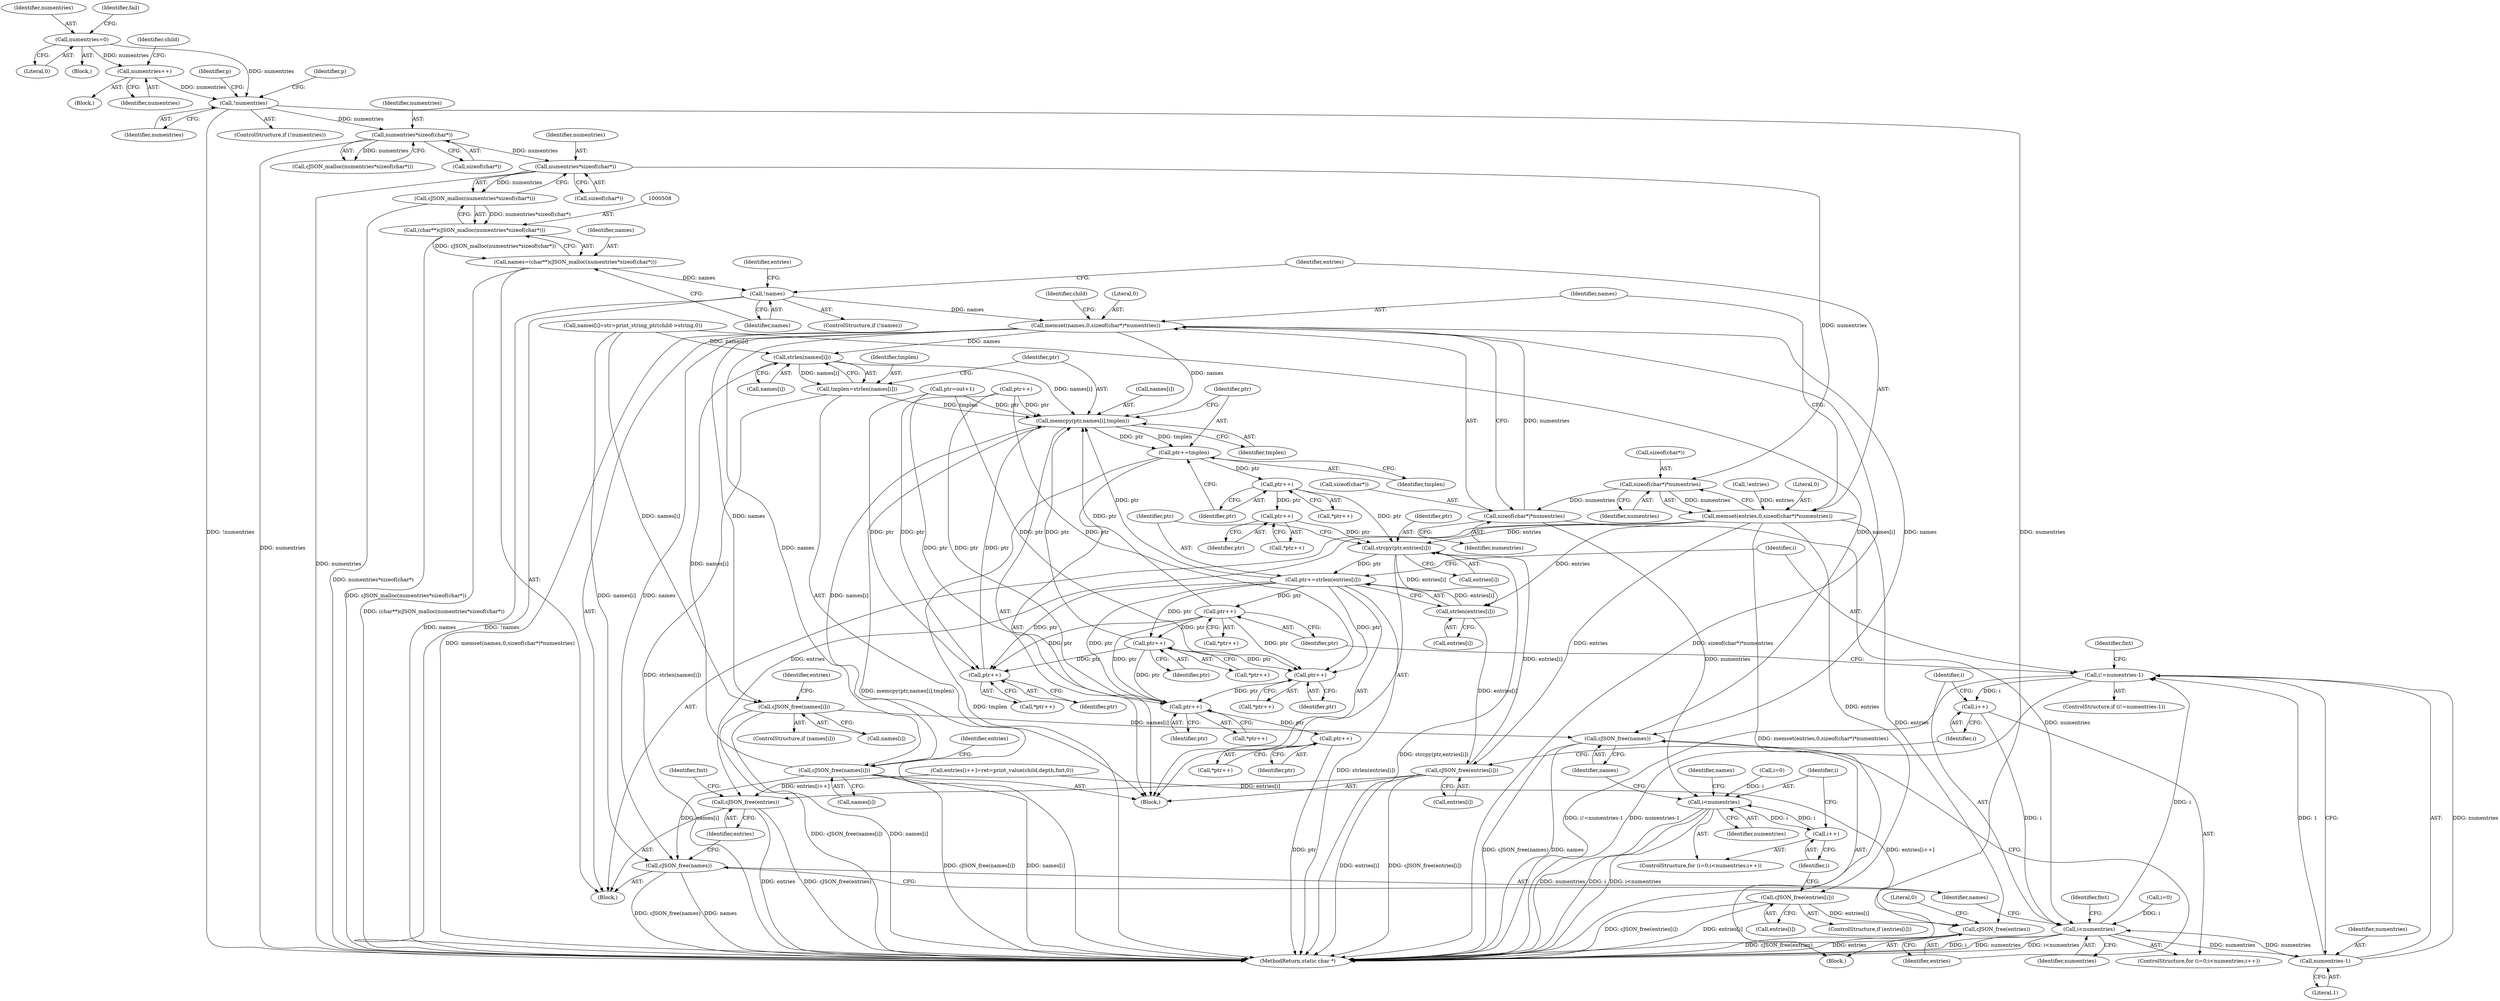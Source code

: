 digraph "0_iperf_91f2fa59e8ed80dfbf400add0164ee0e508e412a_42@API" {
"1000510" [label="(Call,numentries*sizeof(char*))"];
"1000496" [label="(Call,numentries*sizeof(char*))"];
"1000167" [label="(Call,!numentries)"];
"1000159" [label="(Call,numentries++)"];
"1000145" [label="(Call,numentries=0)"];
"1000509" [label="(Call,cJSON_malloc(numentries*sizeof(char*)))"];
"1000507" [label="(Call,(char**)cJSON_malloc(numentries*sizeof(char*)))"];
"1000505" [label="(Call,names=(char**)cJSON_malloc(numentries*sizeof(char*)))"];
"1000515" [label="(Call,!names)"];
"1000529" [label="(Call,memset(names,0,sizeof(char*)*numentries))"];
"1000638" [label="(Call,cJSON_free(names[i]))"];
"1000650" [label="(Call,cJSON_free(names))"];
"1000704" [label="(Call,strlen(names[i]))"];
"1000702" [label="(Call,tmplen=strlen(names[i]))"];
"1000708" [label="(Call,memcpy(ptr,names[i],tmplen))"];
"1000714" [label="(Call,ptr+=tmplen)"];
"1000719" [label="(Call,ptr++)"];
"1000726" [label="(Call,ptr++)"];
"1000729" [label="(Call,strcpy(ptr,entries[i]))"];
"1000734" [label="(Call,ptr+=strlen(entries[i]))"];
"1000699" [label="(Call,ptr++)"];
"1000748" [label="(Call,ptr++)"];
"1000755" [label="(Call,ptr++)"];
"1000789" [label="(Call,ptr++)"];
"1000794" [label="(Call,ptr++)"];
"1000799" [label="(Call,ptr++)"];
"1000736" [label="(Call,strlen(entries[i]))"];
"1000766" [label="(Call,cJSON_free(entries[i]))"];
"1000772" [label="(Call,cJSON_free(entries))"];
"1000762" [label="(Call,cJSON_free(names[i]))"];
"1000770" [label="(Call,cJSON_free(names))"];
"1000525" [label="(Call,sizeof(char*)*numentries)"];
"1000522" [label="(Call,memset(entries,0,sizeof(char*)*numentries))"];
"1000646" [label="(Call,cJSON_free(entries[i]))"];
"1000652" [label="(Call,cJSON_free(entries))"];
"1000532" [label="(Call,sizeof(char*)*numentries)"];
"1000628" [label="(Call,i<numentries)"];
"1000631" [label="(Call,i++)"];
"1000680" [label="(Call,i<numentries)"];
"1000741" [label="(Call,i!=numentries-1)"];
"1000683" [label="(Call,i++)"];
"1000743" [label="(Call,numentries-1)"];
"1000509" [label="(Call,cJSON_malloc(numentries*sizeof(char*)))"];
"1000242" [label="(Identifier,p)"];
"1000714" [label="(Call,ptr+=tmplen)"];
"1000646" [label="(Call,cJSON_free(entries[i]))"];
"1000741" [label="(Call,i!=numentries-1)"];
"1000522" [label="(Call,memset(entries,0,sizeof(char*)*numentries))"];
"1000681" [label="(Identifier,i)"];
"1000530" [label="(Identifier,names)"];
"1000652" [label="(Call,cJSON_free(entries))"];
"1000498" [label="(Call,sizeof(char*))"];
"1000505" [label="(Call,names=(char**)cJSON_malloc(numentries*sizeof(char*)))"];
"1000729" [label="(Call,strcpy(ptr,entries[i]))"];
"1000636" [label="(Identifier,names)"];
"1000747" [label="(Call,*ptr++)"];
"1000726" [label="(Call,ptr++)"];
"1000146" [label="(Identifier,numentries)"];
"1000511" [label="(Identifier,numentries)"];
"1000162" [label="(Identifier,child)"];
"1000514" [label="(ControlStructure,if (!names))"];
"1000634" [label="(ControlStructure,if (names[i]))"];
"1000762" [label="(Call,cJSON_free(names[i]))"];
"1000537" [label="(Identifier,child)"];
"1000533" [label="(Call,sizeof(char*))"];
"1000510" [label="(Call,numentries*sizeof(char*))"];
"1000639" [label="(Call,names[i])"];
"1000647" [label="(Call,entries[i])"];
"1000145" [label="(Call,numentries=0)"];
"1000669" [label="(Call,ptr++)"];
"1000800" [label="(Identifier,ptr)"];
"1000793" [label="(Call,*ptr++)"];
"1000709" [label="(Identifier,ptr)"];
"1000685" [label="(Block,)"];
"1000772" [label="(Call,cJSON_free(entries))"];
"1000512" [label="(Call,sizeof(char*))"];
"1000755" [label="(Call,ptr++)"];
"1000734" [label="(Call,ptr+=strlen(entries[i]))"];
"1000683" [label="(Call,i++)"];
"1000766" [label="(Call,cJSON_free(entries[i]))"];
"1000495" [label="(Call,cJSON_malloc(numentries*sizeof(char*)))"];
"1000799" [label="(Call,ptr++)"];
"1000700" [label="(Identifier,ptr)"];
"1000167" [label="(Call,!numentries)"];
"1000496" [label="(Call,numentries*sizeof(char*))"];
"1000653" [label="(Identifier,entries)"];
"1000752" [label="(Identifier,fmt)"];
"1000171" [label="(Identifier,p)"];
"1000719" [label="(Call,ptr++)"];
"1000740" [label="(ControlStructure,if (i!=numentries-1))"];
"1000650" [label="(Call,cJSON_free(names))"];
"1000160" [label="(Identifier,numentries)"];
"1000631" [label="(Call,i++)"];
"1000168" [label="(Identifier,numentries)"];
"1000725" [label="(Call,*ptr++)"];
"1000702" [label="(Call,tmplen=strlen(names[i]))"];
"1000642" [label="(ControlStructure,if (entries[i]))"];
"1000682" [label="(Identifier,numentries)"];
"1000644" [label="(Identifier,entries)"];
"1000731" [label="(Call,entries[i])"];
"1000748" [label="(Call,ptr++)"];
"1000703" [label="(Identifier,tmplen)"];
"1000624" [label="(ControlStructure,for (i=0;i<numentries;i++))"];
"1000523" [label="(Identifier,entries)"];
"1000789" [label="(Call,ptr++)"];
"1000794" [label="(Call,ptr++)"];
"1000677" [label="(Call,i=0)"];
"1000497" [label="(Identifier,numentries)"];
"1000490" [label="(Block,)"];
"1000771" [label="(Identifier,names)"];
"1000710" [label="(Call,names[i])"];
"1000737" [label="(Call,entries[i])"];
"1000763" [label="(Call,names[i])"];
"1000730" [label="(Identifier,ptr)"];
"1000749" [label="(Identifier,ptr)"];
"1000804" [label="(MethodReturn,static char *)"];
"1000767" [label="(Call,entries[i])"];
"1000531" [label="(Literal,0)"];
"1000629" [label="(Identifier,i)"];
"1000529" [label="(Call,memset(names,0,sizeof(char*)*numentries))"];
"1000742" [label="(Identifier,i)"];
"1000535" [label="(Identifier,numentries)"];
"1000147" [label="(Literal,0)"];
"1000795" [label="(Identifier,ptr)"];
"1000744" [label="(Identifier,numentries)"];
"1000554" [label="(Call,names[i]=str=print_string_ptr(child->string,0))"];
"1000699" [label="(Call,ptr++)"];
"1000532" [label="(Call,sizeof(char*)*numentries)"];
"1000623" [label="(Block,)"];
"1000655" [label="(Literal,0)"];
"1000713" [label="(Identifier,tmplen)"];
"1000507" [label="(Call,(char**)cJSON_malloc(numentries*sizeof(char*)))"];
"1000525" [label="(Call,sizeof(char*)*numentries)"];
"1000704" [label="(Call,strlen(names[i]))"];
"1000516" [label="(Identifier,names)"];
"1000715" [label="(Identifier,ptr)"];
"1000684" [label="(Identifier,i)"];
"1000768" [label="(Identifier,entries)"];
"1000524" [label="(Literal,0)"];
"1000745" [label="(Literal,1)"];
"1000705" [label="(Call,names[i])"];
"1000150" [label="(Identifier,fail)"];
"1000708" [label="(Call,memcpy(ptr,names[i],tmplen))"];
"1000158" [label="(Block,)"];
"1000756" [label="(Identifier,ptr)"];
"1000680" [label="(Call,i<numentries)"];
"1000519" [label="(Identifier,entries)"];
"1000515" [label="(Call,!names)"];
"1000166" [label="(ControlStructure,if (!numentries))"];
"1000526" [label="(Call,sizeof(char*))"];
"1000718" [label="(Call,*ptr++)"];
"1000798" [label="(Call,*ptr++)"];
"1000628" [label="(Call,i<numentries)"];
"1000727" [label="(Identifier,ptr)"];
"1000660" [label="(Call,ptr=out+1)"];
"1000775" [label="(Identifier,fmt)"];
"1000565" [label="(Call,entries[i++]=ret=print_value(child,depth,fmt,0))"];
"1000698" [label="(Call,*ptr++)"];
"1000113" [label="(Block,)"];
"1000716" [label="(Identifier,tmplen)"];
"1000735" [label="(Identifier,ptr)"];
"1000754" [label="(Call,*ptr++)"];
"1000743" [label="(Call,numentries-1)"];
"1000501" [label="(Call,!entries)"];
"1000638" [label="(Call,cJSON_free(names[i]))"];
"1000159" [label="(Call,numentries++)"];
"1000632" [label="(Identifier,i)"];
"1000506" [label="(Identifier,names)"];
"1000630" [label="(Identifier,numentries)"];
"1000676" [label="(ControlStructure,for (i=0;i<numentries;i++))"];
"1000790" [label="(Identifier,ptr)"];
"1000528" [label="(Identifier,numentries)"];
"1000788" [label="(Call,*ptr++)"];
"1000625" [label="(Call,i=0)"];
"1000651" [label="(Identifier,names)"];
"1000736" [label="(Call,strlen(entries[i]))"];
"1000770" [label="(Call,cJSON_free(names))"];
"1000773" [label="(Identifier,entries)"];
"1000687" [label="(Identifier,fmt)"];
"1000720" [label="(Identifier,ptr)"];
"1000510" -> "1000509"  [label="AST: "];
"1000510" -> "1000512"  [label="CFG: "];
"1000511" -> "1000510"  [label="AST: "];
"1000512" -> "1000510"  [label="AST: "];
"1000509" -> "1000510"  [label="CFG: "];
"1000510" -> "1000804"  [label="DDG: numentries"];
"1000510" -> "1000509"  [label="DDG: numentries"];
"1000496" -> "1000510"  [label="DDG: numentries"];
"1000510" -> "1000525"  [label="DDG: numentries"];
"1000496" -> "1000495"  [label="AST: "];
"1000496" -> "1000498"  [label="CFG: "];
"1000497" -> "1000496"  [label="AST: "];
"1000498" -> "1000496"  [label="AST: "];
"1000495" -> "1000496"  [label="CFG: "];
"1000496" -> "1000804"  [label="DDG: numentries"];
"1000496" -> "1000495"  [label="DDG: numentries"];
"1000167" -> "1000496"  [label="DDG: numentries"];
"1000167" -> "1000166"  [label="AST: "];
"1000167" -> "1000168"  [label="CFG: "];
"1000168" -> "1000167"  [label="AST: "];
"1000171" -> "1000167"  [label="CFG: "];
"1000242" -> "1000167"  [label="CFG: "];
"1000167" -> "1000804"  [label="DDG: numentries"];
"1000167" -> "1000804"  [label="DDG: !numentries"];
"1000159" -> "1000167"  [label="DDG: numentries"];
"1000145" -> "1000167"  [label="DDG: numentries"];
"1000159" -> "1000158"  [label="AST: "];
"1000159" -> "1000160"  [label="CFG: "];
"1000160" -> "1000159"  [label="AST: "];
"1000162" -> "1000159"  [label="CFG: "];
"1000145" -> "1000159"  [label="DDG: numentries"];
"1000145" -> "1000113"  [label="AST: "];
"1000145" -> "1000147"  [label="CFG: "];
"1000146" -> "1000145"  [label="AST: "];
"1000147" -> "1000145"  [label="AST: "];
"1000150" -> "1000145"  [label="CFG: "];
"1000509" -> "1000507"  [label="AST: "];
"1000507" -> "1000509"  [label="CFG: "];
"1000509" -> "1000804"  [label="DDG: numentries*sizeof(char*)"];
"1000509" -> "1000507"  [label="DDG: numentries*sizeof(char*)"];
"1000507" -> "1000505"  [label="AST: "];
"1000508" -> "1000507"  [label="AST: "];
"1000505" -> "1000507"  [label="CFG: "];
"1000507" -> "1000804"  [label="DDG: cJSON_malloc(numentries*sizeof(char*))"];
"1000507" -> "1000505"  [label="DDG: cJSON_malloc(numentries*sizeof(char*))"];
"1000505" -> "1000490"  [label="AST: "];
"1000506" -> "1000505"  [label="AST: "];
"1000516" -> "1000505"  [label="CFG: "];
"1000505" -> "1000804"  [label="DDG: (char**)cJSON_malloc(numentries*sizeof(char*))"];
"1000505" -> "1000515"  [label="DDG: names"];
"1000515" -> "1000514"  [label="AST: "];
"1000515" -> "1000516"  [label="CFG: "];
"1000516" -> "1000515"  [label="AST: "];
"1000519" -> "1000515"  [label="CFG: "];
"1000523" -> "1000515"  [label="CFG: "];
"1000515" -> "1000804"  [label="DDG: !names"];
"1000515" -> "1000804"  [label="DDG: names"];
"1000515" -> "1000529"  [label="DDG: names"];
"1000529" -> "1000490"  [label="AST: "];
"1000529" -> "1000532"  [label="CFG: "];
"1000530" -> "1000529"  [label="AST: "];
"1000531" -> "1000529"  [label="AST: "];
"1000532" -> "1000529"  [label="AST: "];
"1000537" -> "1000529"  [label="CFG: "];
"1000529" -> "1000804"  [label="DDG: memset(names,0,sizeof(char*)*numentries)"];
"1000529" -> "1000804"  [label="DDG: sizeof(char*)*numentries"];
"1000532" -> "1000529"  [label="DDG: numentries"];
"1000529" -> "1000638"  [label="DDG: names"];
"1000529" -> "1000650"  [label="DDG: names"];
"1000529" -> "1000704"  [label="DDG: names"];
"1000529" -> "1000708"  [label="DDG: names"];
"1000529" -> "1000762"  [label="DDG: names"];
"1000529" -> "1000770"  [label="DDG: names"];
"1000638" -> "1000634"  [label="AST: "];
"1000638" -> "1000639"  [label="CFG: "];
"1000639" -> "1000638"  [label="AST: "];
"1000644" -> "1000638"  [label="CFG: "];
"1000638" -> "1000804"  [label="DDG: cJSON_free(names[i])"];
"1000638" -> "1000804"  [label="DDG: names[i]"];
"1000554" -> "1000638"  [label="DDG: names[i]"];
"1000638" -> "1000650"  [label="DDG: names[i]"];
"1000650" -> "1000623"  [label="AST: "];
"1000650" -> "1000651"  [label="CFG: "];
"1000651" -> "1000650"  [label="AST: "];
"1000653" -> "1000650"  [label="CFG: "];
"1000650" -> "1000804"  [label="DDG: cJSON_free(names)"];
"1000650" -> "1000804"  [label="DDG: names"];
"1000554" -> "1000650"  [label="DDG: names[i]"];
"1000704" -> "1000702"  [label="AST: "];
"1000704" -> "1000705"  [label="CFG: "];
"1000705" -> "1000704"  [label="AST: "];
"1000702" -> "1000704"  [label="CFG: "];
"1000704" -> "1000702"  [label="DDG: names[i]"];
"1000554" -> "1000704"  [label="DDG: names[i]"];
"1000762" -> "1000704"  [label="DDG: names[i]"];
"1000704" -> "1000708"  [label="DDG: names[i]"];
"1000702" -> "1000685"  [label="AST: "];
"1000703" -> "1000702"  [label="AST: "];
"1000709" -> "1000702"  [label="CFG: "];
"1000702" -> "1000804"  [label="DDG: strlen(names[i])"];
"1000702" -> "1000708"  [label="DDG: tmplen"];
"1000708" -> "1000685"  [label="AST: "];
"1000708" -> "1000713"  [label="CFG: "];
"1000709" -> "1000708"  [label="AST: "];
"1000710" -> "1000708"  [label="AST: "];
"1000713" -> "1000708"  [label="AST: "];
"1000715" -> "1000708"  [label="CFG: "];
"1000708" -> "1000804"  [label="DDG: memcpy(ptr,names[i],tmplen)"];
"1000699" -> "1000708"  [label="DDG: ptr"];
"1000734" -> "1000708"  [label="DDG: ptr"];
"1000660" -> "1000708"  [label="DDG: ptr"];
"1000669" -> "1000708"  [label="DDG: ptr"];
"1000748" -> "1000708"  [label="DDG: ptr"];
"1000755" -> "1000708"  [label="DDG: ptr"];
"1000708" -> "1000714"  [label="DDG: tmplen"];
"1000708" -> "1000714"  [label="DDG: ptr"];
"1000708" -> "1000762"  [label="DDG: names[i]"];
"1000714" -> "1000685"  [label="AST: "];
"1000714" -> "1000716"  [label="CFG: "];
"1000715" -> "1000714"  [label="AST: "];
"1000716" -> "1000714"  [label="AST: "];
"1000720" -> "1000714"  [label="CFG: "];
"1000714" -> "1000804"  [label="DDG: tmplen"];
"1000714" -> "1000719"  [label="DDG: ptr"];
"1000719" -> "1000718"  [label="AST: "];
"1000719" -> "1000720"  [label="CFG: "];
"1000720" -> "1000719"  [label="AST: "];
"1000718" -> "1000719"  [label="CFG: "];
"1000719" -> "1000726"  [label="DDG: ptr"];
"1000719" -> "1000729"  [label="DDG: ptr"];
"1000726" -> "1000725"  [label="AST: "];
"1000726" -> "1000727"  [label="CFG: "];
"1000727" -> "1000726"  [label="AST: "];
"1000725" -> "1000726"  [label="CFG: "];
"1000726" -> "1000729"  [label="DDG: ptr"];
"1000729" -> "1000685"  [label="AST: "];
"1000729" -> "1000731"  [label="CFG: "];
"1000730" -> "1000729"  [label="AST: "];
"1000731" -> "1000729"  [label="AST: "];
"1000735" -> "1000729"  [label="CFG: "];
"1000729" -> "1000804"  [label="DDG: strcpy(ptr,entries[i])"];
"1000766" -> "1000729"  [label="DDG: entries[i]"];
"1000522" -> "1000729"  [label="DDG: entries"];
"1000729" -> "1000734"  [label="DDG: ptr"];
"1000729" -> "1000736"  [label="DDG: entries[i]"];
"1000734" -> "1000685"  [label="AST: "];
"1000734" -> "1000736"  [label="CFG: "];
"1000735" -> "1000734"  [label="AST: "];
"1000736" -> "1000734"  [label="AST: "];
"1000742" -> "1000734"  [label="CFG: "];
"1000734" -> "1000804"  [label="DDG: strlen(entries[i])"];
"1000734" -> "1000699"  [label="DDG: ptr"];
"1000736" -> "1000734"  [label="DDG: entries[i]"];
"1000734" -> "1000748"  [label="DDG: ptr"];
"1000734" -> "1000755"  [label="DDG: ptr"];
"1000734" -> "1000789"  [label="DDG: ptr"];
"1000734" -> "1000794"  [label="DDG: ptr"];
"1000699" -> "1000698"  [label="AST: "];
"1000699" -> "1000700"  [label="CFG: "];
"1000700" -> "1000699"  [label="AST: "];
"1000698" -> "1000699"  [label="CFG: "];
"1000660" -> "1000699"  [label="DDG: ptr"];
"1000669" -> "1000699"  [label="DDG: ptr"];
"1000748" -> "1000699"  [label="DDG: ptr"];
"1000755" -> "1000699"  [label="DDG: ptr"];
"1000748" -> "1000747"  [label="AST: "];
"1000748" -> "1000749"  [label="CFG: "];
"1000749" -> "1000748"  [label="AST: "];
"1000747" -> "1000748"  [label="CFG: "];
"1000748" -> "1000755"  [label="DDG: ptr"];
"1000748" -> "1000789"  [label="DDG: ptr"];
"1000748" -> "1000794"  [label="DDG: ptr"];
"1000755" -> "1000754"  [label="AST: "];
"1000755" -> "1000756"  [label="CFG: "];
"1000756" -> "1000755"  [label="AST: "];
"1000754" -> "1000755"  [label="CFG: "];
"1000755" -> "1000789"  [label="DDG: ptr"];
"1000755" -> "1000794"  [label="DDG: ptr"];
"1000789" -> "1000788"  [label="AST: "];
"1000789" -> "1000790"  [label="CFG: "];
"1000790" -> "1000789"  [label="AST: "];
"1000788" -> "1000789"  [label="CFG: "];
"1000660" -> "1000789"  [label="DDG: ptr"];
"1000669" -> "1000789"  [label="DDG: ptr"];
"1000789" -> "1000794"  [label="DDG: ptr"];
"1000794" -> "1000793"  [label="AST: "];
"1000794" -> "1000795"  [label="CFG: "];
"1000795" -> "1000794"  [label="AST: "];
"1000793" -> "1000794"  [label="CFG: "];
"1000660" -> "1000794"  [label="DDG: ptr"];
"1000669" -> "1000794"  [label="DDG: ptr"];
"1000794" -> "1000799"  [label="DDG: ptr"];
"1000799" -> "1000798"  [label="AST: "];
"1000799" -> "1000800"  [label="CFG: "];
"1000800" -> "1000799"  [label="AST: "];
"1000798" -> "1000799"  [label="CFG: "];
"1000799" -> "1000804"  [label="DDG: ptr"];
"1000736" -> "1000737"  [label="CFG: "];
"1000737" -> "1000736"  [label="AST: "];
"1000522" -> "1000736"  [label="DDG: entries"];
"1000736" -> "1000766"  [label="DDG: entries[i]"];
"1000766" -> "1000685"  [label="AST: "];
"1000766" -> "1000767"  [label="CFG: "];
"1000767" -> "1000766"  [label="AST: "];
"1000684" -> "1000766"  [label="CFG: "];
"1000766" -> "1000804"  [label="DDG: entries[i]"];
"1000766" -> "1000804"  [label="DDG: cJSON_free(entries[i])"];
"1000522" -> "1000766"  [label="DDG: entries"];
"1000766" -> "1000772"  [label="DDG: entries[i]"];
"1000772" -> "1000490"  [label="AST: "];
"1000772" -> "1000773"  [label="CFG: "];
"1000773" -> "1000772"  [label="AST: "];
"1000775" -> "1000772"  [label="CFG: "];
"1000772" -> "1000804"  [label="DDG: entries"];
"1000772" -> "1000804"  [label="DDG: cJSON_free(entries)"];
"1000565" -> "1000772"  [label="DDG: entries[i++]"];
"1000522" -> "1000772"  [label="DDG: entries"];
"1000762" -> "1000685"  [label="AST: "];
"1000762" -> "1000763"  [label="CFG: "];
"1000763" -> "1000762"  [label="AST: "];
"1000768" -> "1000762"  [label="CFG: "];
"1000762" -> "1000804"  [label="DDG: cJSON_free(names[i])"];
"1000762" -> "1000804"  [label="DDG: names[i]"];
"1000762" -> "1000770"  [label="DDG: names[i]"];
"1000770" -> "1000490"  [label="AST: "];
"1000770" -> "1000771"  [label="CFG: "];
"1000771" -> "1000770"  [label="AST: "];
"1000773" -> "1000770"  [label="CFG: "];
"1000770" -> "1000804"  [label="DDG: cJSON_free(names)"];
"1000770" -> "1000804"  [label="DDG: names"];
"1000554" -> "1000770"  [label="DDG: names[i]"];
"1000525" -> "1000522"  [label="AST: "];
"1000525" -> "1000528"  [label="CFG: "];
"1000526" -> "1000525"  [label="AST: "];
"1000528" -> "1000525"  [label="AST: "];
"1000522" -> "1000525"  [label="CFG: "];
"1000525" -> "1000522"  [label="DDG: numentries"];
"1000525" -> "1000532"  [label="DDG: numentries"];
"1000522" -> "1000490"  [label="AST: "];
"1000523" -> "1000522"  [label="AST: "];
"1000524" -> "1000522"  [label="AST: "];
"1000530" -> "1000522"  [label="CFG: "];
"1000522" -> "1000804"  [label="DDG: memset(entries,0,sizeof(char*)*numentries)"];
"1000501" -> "1000522"  [label="DDG: entries"];
"1000522" -> "1000646"  [label="DDG: entries"];
"1000522" -> "1000652"  [label="DDG: entries"];
"1000646" -> "1000642"  [label="AST: "];
"1000646" -> "1000647"  [label="CFG: "];
"1000647" -> "1000646"  [label="AST: "];
"1000632" -> "1000646"  [label="CFG: "];
"1000646" -> "1000804"  [label="DDG: cJSON_free(entries[i])"];
"1000646" -> "1000804"  [label="DDG: entries[i]"];
"1000646" -> "1000652"  [label="DDG: entries[i]"];
"1000652" -> "1000623"  [label="AST: "];
"1000652" -> "1000653"  [label="CFG: "];
"1000653" -> "1000652"  [label="AST: "];
"1000655" -> "1000652"  [label="CFG: "];
"1000652" -> "1000804"  [label="DDG: cJSON_free(entries)"];
"1000652" -> "1000804"  [label="DDG: entries"];
"1000565" -> "1000652"  [label="DDG: entries[i++]"];
"1000532" -> "1000535"  [label="CFG: "];
"1000533" -> "1000532"  [label="AST: "];
"1000535" -> "1000532"  [label="AST: "];
"1000532" -> "1000628"  [label="DDG: numentries"];
"1000532" -> "1000680"  [label="DDG: numentries"];
"1000628" -> "1000624"  [label="AST: "];
"1000628" -> "1000630"  [label="CFG: "];
"1000629" -> "1000628"  [label="AST: "];
"1000630" -> "1000628"  [label="AST: "];
"1000636" -> "1000628"  [label="CFG: "];
"1000651" -> "1000628"  [label="CFG: "];
"1000628" -> "1000804"  [label="DDG: numentries"];
"1000628" -> "1000804"  [label="DDG: i"];
"1000628" -> "1000804"  [label="DDG: i<numentries"];
"1000625" -> "1000628"  [label="DDG: i"];
"1000631" -> "1000628"  [label="DDG: i"];
"1000628" -> "1000631"  [label="DDG: i"];
"1000631" -> "1000624"  [label="AST: "];
"1000631" -> "1000632"  [label="CFG: "];
"1000632" -> "1000631"  [label="AST: "];
"1000629" -> "1000631"  [label="CFG: "];
"1000680" -> "1000676"  [label="AST: "];
"1000680" -> "1000682"  [label="CFG: "];
"1000681" -> "1000680"  [label="AST: "];
"1000682" -> "1000680"  [label="AST: "];
"1000687" -> "1000680"  [label="CFG: "];
"1000771" -> "1000680"  [label="CFG: "];
"1000680" -> "1000804"  [label="DDG: i"];
"1000680" -> "1000804"  [label="DDG: numentries"];
"1000680" -> "1000804"  [label="DDG: i<numentries"];
"1000677" -> "1000680"  [label="DDG: i"];
"1000683" -> "1000680"  [label="DDG: i"];
"1000743" -> "1000680"  [label="DDG: numentries"];
"1000680" -> "1000741"  [label="DDG: i"];
"1000680" -> "1000743"  [label="DDG: numentries"];
"1000741" -> "1000740"  [label="AST: "];
"1000741" -> "1000743"  [label="CFG: "];
"1000742" -> "1000741"  [label="AST: "];
"1000743" -> "1000741"  [label="AST: "];
"1000749" -> "1000741"  [label="CFG: "];
"1000752" -> "1000741"  [label="CFG: "];
"1000741" -> "1000804"  [label="DDG: numentries-1"];
"1000741" -> "1000804"  [label="DDG: i!=numentries-1"];
"1000741" -> "1000683"  [label="DDG: i"];
"1000743" -> "1000741"  [label="DDG: numentries"];
"1000743" -> "1000741"  [label="DDG: 1"];
"1000683" -> "1000676"  [label="AST: "];
"1000683" -> "1000684"  [label="CFG: "];
"1000684" -> "1000683"  [label="AST: "];
"1000681" -> "1000683"  [label="CFG: "];
"1000743" -> "1000745"  [label="CFG: "];
"1000744" -> "1000743"  [label="AST: "];
"1000745" -> "1000743"  [label="AST: "];
}
